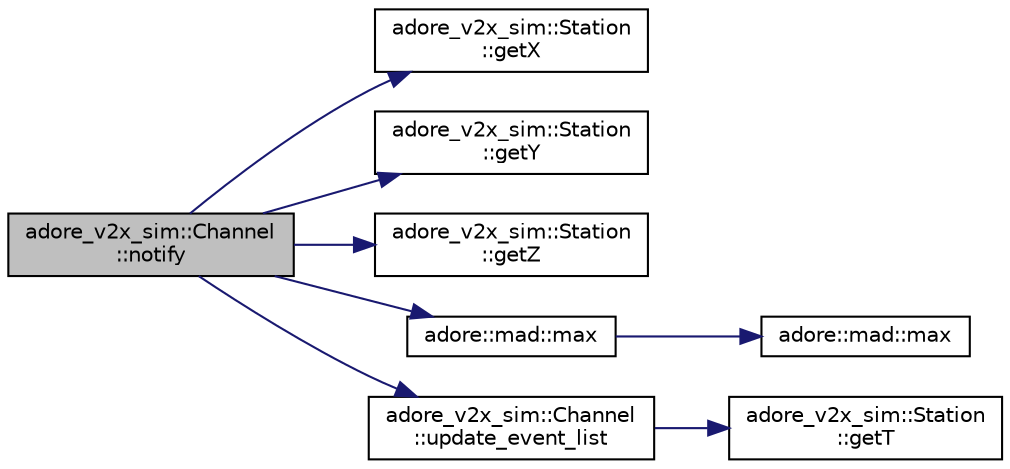digraph "adore_v2x_sim::Channel::notify"
{
 // LATEX_PDF_SIZE
  edge [fontname="Helvetica",fontsize="10",labelfontname="Helvetica",labelfontsize="10"];
  node [fontname="Helvetica",fontsize="10",shape=record];
  rankdir="LR";
  Node1 [label="adore_v2x_sim::Channel\l::notify",height=0.2,width=0.4,color="black", fillcolor="grey75", style="filled", fontcolor="black",tooltip=" "];
  Node1 -> Node2 [color="midnightblue",fontsize="10",style="solid",fontname="Helvetica"];
  Node2 [label="adore_v2x_sim::Station\l::getX",height=0.2,width=0.4,color="black", fillcolor="white", style="filled",URL="$classadore__v2x__sim_1_1Station.html#af8bdc3a3e08ab6ca87a4c2dad05224a8",tooltip=" "];
  Node1 -> Node3 [color="midnightblue",fontsize="10",style="solid",fontname="Helvetica"];
  Node3 [label="adore_v2x_sim::Station\l::getY",height=0.2,width=0.4,color="black", fillcolor="white", style="filled",URL="$classadore__v2x__sim_1_1Station.html#a34dbb0ffa26e81660a9bc5597393c16c",tooltip=" "];
  Node1 -> Node4 [color="midnightblue",fontsize="10",style="solid",fontname="Helvetica"];
  Node4 [label="adore_v2x_sim::Station\l::getZ",height=0.2,width=0.4,color="black", fillcolor="white", style="filled",URL="$classadore__v2x__sim_1_1Station.html#a67b7399e6f0779db2a8b46a82686f779",tooltip=" "];
  Node1 -> Node5 [color="midnightblue",fontsize="10",style="solid",fontname="Helvetica"];
  Node5 [label="adore::mad::max",height=0.2,width=0.4,color="black", fillcolor="white", style="filled",URL="$namespaceadore_1_1mad.html#adea062854ef0b105a3fdca8cf2aca945",tooltip=" "];
  Node5 -> Node6 [color="midnightblue",fontsize="10",style="solid",fontname="Helvetica"];
  Node6 [label="adore::mad::max",height=0.2,width=0.4,color="black", fillcolor="white", style="filled",URL="$namespaceadore_1_1mad.html#a618a8842fed7b9375957b1e393c58492",tooltip=" "];
  Node1 -> Node7 [color="midnightblue",fontsize="10",style="solid",fontname="Helvetica"];
  Node7 [label="adore_v2x_sim::Channel\l::update_event_list",height=0.2,width=0.4,color="black", fillcolor="white", style="filled",URL="$classadore__v2x__sim_1_1Channel.html#a5285aecf2269490e6bf656216c74f09f",tooltip=" "];
  Node7 -> Node8 [color="midnightblue",fontsize="10",style="solid",fontname="Helvetica"];
  Node8 [label="adore_v2x_sim::Station\l::getT",height=0.2,width=0.4,color="black", fillcolor="white", style="filled",URL="$classadore__v2x__sim_1_1Station.html#ab4a4019d8201892da26ca798eef629cd",tooltip=" "];
}
